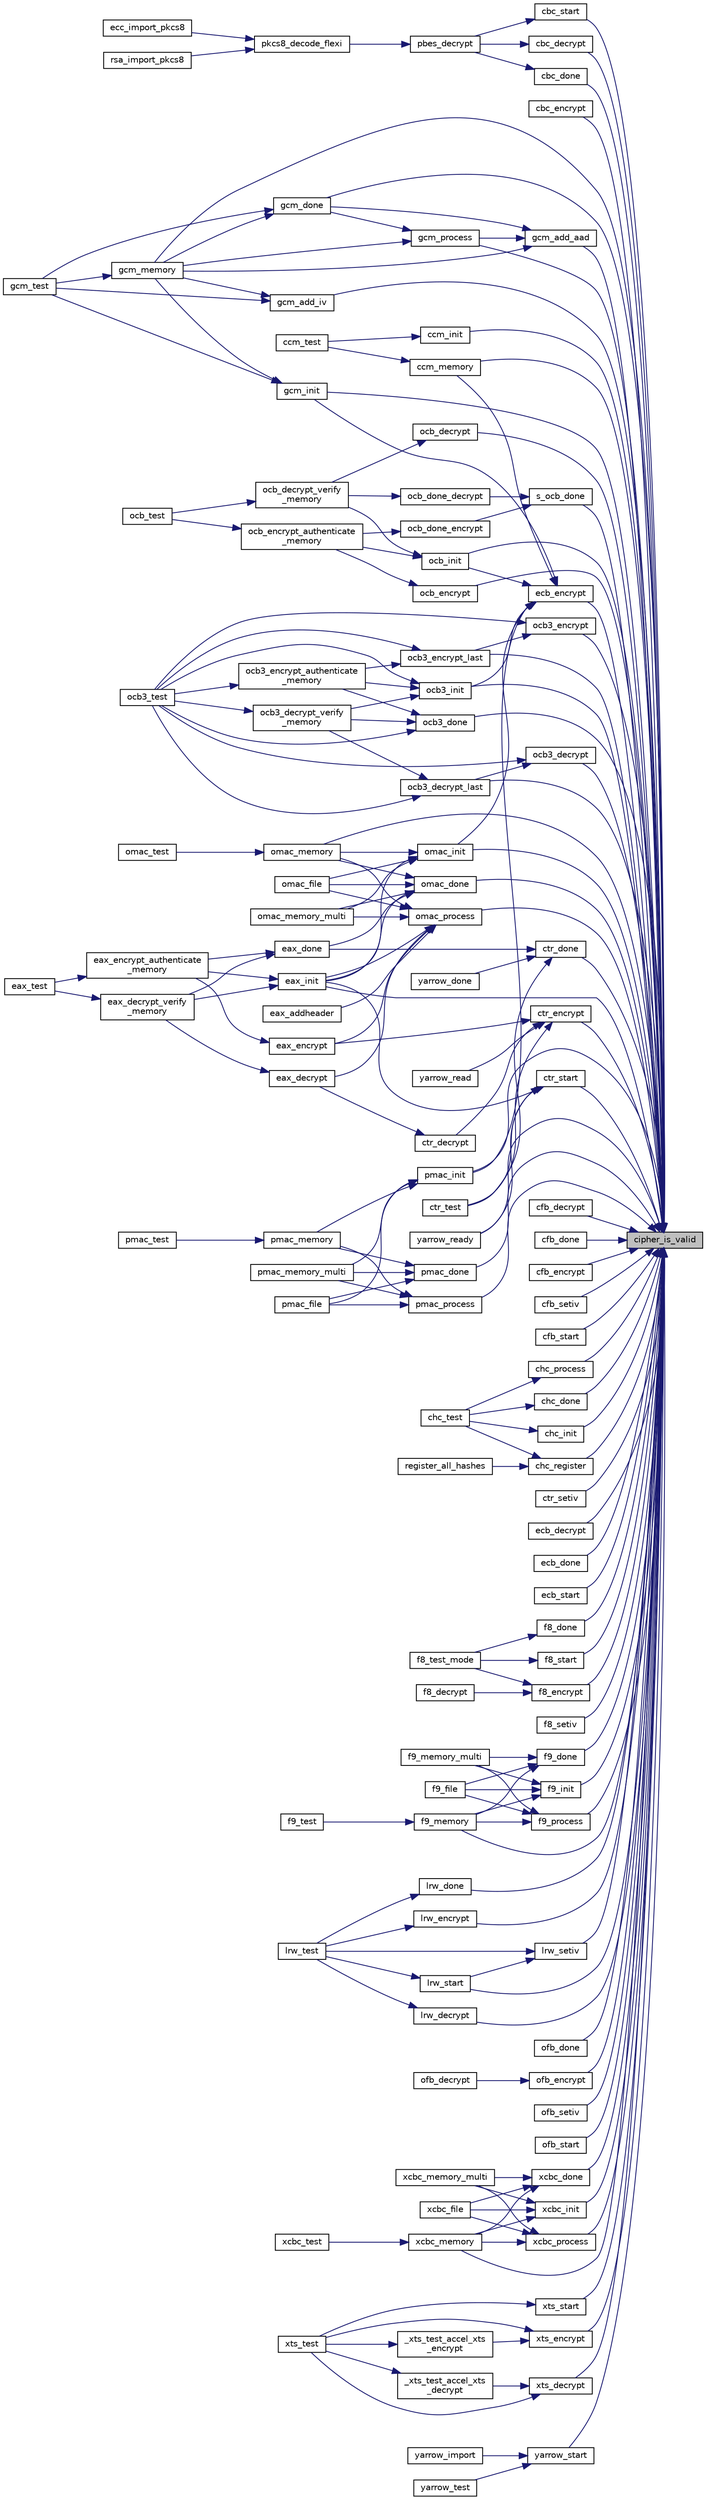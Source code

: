 digraph "cipher_is_valid"
{
 // LATEX_PDF_SIZE
  edge [fontname="Helvetica",fontsize="10",labelfontname="Helvetica",labelfontsize="10"];
  node [fontname="Helvetica",fontsize="10",shape=record];
  rankdir="RL";
  Node1 [label="cipher_is_valid",height=0.2,width=0.4,color="black", fillcolor="grey75", style="filled", fontcolor="black",tooltip=" "];
  Node1 -> Node2 [dir="back",color="midnightblue",fontsize="10",style="solid"];
  Node2 [label="cbc_decrypt",height=0.2,width=0.4,color="black", fillcolor="white", style="filled",URL="$cbc__decrypt_8c.html#a370774a78d86e94ee3dee504dc15773f",tooltip="CBC decrypt."];
  Node2 -> Node3 [dir="back",color="midnightblue",fontsize="10",style="solid"];
  Node3 [label="pbes_decrypt",height=0.2,width=0.4,color="black", fillcolor="white", style="filled",URL="$pbes_8c.html#a7df0f8ba7d5d6b9752a7bb9c5e3f7081",tooltip="Decrypt Data encrypted via either PBES1 or PBES2."];
  Node3 -> Node4 [dir="back",color="midnightblue",fontsize="10",style="solid"];
  Node4 [label="pkcs8_decode_flexi",height=0.2,width=0.4,color="black", fillcolor="white", style="filled",URL="$pkcs8__decode__flexi_8c.html#a1b0d8fcf234d94638b2554ccea725003",tooltip="PKCS#8 decrypt if necessary & flexi-decode."];
  Node4 -> Node5 [dir="back",color="midnightblue",fontsize="10",style="solid"];
  Node5 [label="ecc_import_pkcs8",height=0.2,width=0.4,color="black", fillcolor="white", style="filled",URL="$ecc__import__pkcs8_8c.html#a0f0e747f119685eee3cc412f4480c52e",tooltip=" "];
  Node4 -> Node6 [dir="back",color="midnightblue",fontsize="10",style="solid"];
  Node6 [label="rsa_import_pkcs8",height=0.2,width=0.4,color="black", fillcolor="white", style="filled",URL="$rsa__import__pkcs8_8c.html#a3d44c6233a326316f7fb01c9d834fad4",tooltip="Import an RSAPublicKey or RSAPrivateKey in PKCS#8 format."];
  Node1 -> Node7 [dir="back",color="midnightblue",fontsize="10",style="solid"];
  Node7 [label="cbc_done",height=0.2,width=0.4,color="black", fillcolor="white", style="filled",URL="$cbc__done_8c.html#a13f57f4d9801877029527e4ad3a2dd5f",tooltip="Terminate the chain."];
  Node7 -> Node3 [dir="back",color="midnightblue",fontsize="10",style="solid"];
  Node1 -> Node8 [dir="back",color="midnightblue",fontsize="10",style="solid"];
  Node8 [label="cbc_encrypt",height=0.2,width=0.4,color="black", fillcolor="white", style="filled",URL="$cbc__encrypt_8c.html#a14881cd79d75314385a5c34a6a11e3be",tooltip="CBC encrypt."];
  Node1 -> Node9 [dir="back",color="midnightblue",fontsize="10",style="solid"];
  Node9 [label="cbc_start",height=0.2,width=0.4,color="black", fillcolor="white", style="filled",URL="$cbc__start_8c.html#abba6632aa97f200faf29cdb7f5d99eee",tooltip="Initialize a CBC context."];
  Node9 -> Node3 [dir="back",color="midnightblue",fontsize="10",style="solid"];
  Node1 -> Node10 [dir="back",color="midnightblue",fontsize="10",style="solid"];
  Node10 [label="ccm_init",height=0.2,width=0.4,color="black", fillcolor="white", style="filled",URL="$ccm__init_8c.html#a23e25e4c7b06cafb883ffc6ea4217a31",tooltip="Initialize a CCM state."];
  Node10 -> Node11 [dir="back",color="midnightblue",fontsize="10",style="solid"];
  Node11 [label="ccm_test",height=0.2,width=0.4,color="black", fillcolor="white", style="filled",URL="$ccm__test_8c.html#af02fbfac6da1b71a49ad14537796b006",tooltip=" "];
  Node1 -> Node12 [dir="back",color="midnightblue",fontsize="10",style="solid"];
  Node12 [label="ccm_memory",height=0.2,width=0.4,color="black", fillcolor="white", style="filled",URL="$ccm__memory_8c.html#acdd7923e6aee8984662ed5000dc2d7fe",tooltip="CCM encrypt/decrypt and produce an authentication tag."];
  Node12 -> Node11 [dir="back",color="midnightblue",fontsize="10",style="solid"];
  Node1 -> Node13 [dir="back",color="midnightblue",fontsize="10",style="solid"];
  Node13 [label="cfb_decrypt",height=0.2,width=0.4,color="black", fillcolor="white", style="filled",URL="$cfb__decrypt_8c.html#a2b63a9c5e540b848638b50ecdd6ea7f6",tooltip="CFB decrypt."];
  Node1 -> Node14 [dir="back",color="midnightblue",fontsize="10",style="solid"];
  Node14 [label="cfb_done",height=0.2,width=0.4,color="black", fillcolor="white", style="filled",URL="$cfb__done_8c.html#a4baee96cc4fb6fb17510e25b3156a73b",tooltip="Terminate the chain."];
  Node1 -> Node15 [dir="back",color="midnightblue",fontsize="10",style="solid"];
  Node15 [label="cfb_encrypt",height=0.2,width=0.4,color="black", fillcolor="white", style="filled",URL="$cfb__encrypt_8c.html#af45d4b8a5b3f389febfb4f101ca74c28",tooltip="CFB encrypt."];
  Node1 -> Node16 [dir="back",color="midnightblue",fontsize="10",style="solid"];
  Node16 [label="cfb_setiv",height=0.2,width=0.4,color="black", fillcolor="white", style="filled",URL="$cfb__setiv_8c.html#ac769cf4ca105e4df9c630920d4f8838f",tooltip="Set an initialization vector."];
  Node1 -> Node17 [dir="back",color="midnightblue",fontsize="10",style="solid"];
  Node17 [label="cfb_start",height=0.2,width=0.4,color="black", fillcolor="white", style="filled",URL="$cfb__start_8c.html#a8336cb0df2f40a6b93843808b6626553",tooltip="Initialize a CFB context."];
  Node1 -> Node18 [dir="back",color="midnightblue",fontsize="10",style="solid"];
  Node18 [label="chc_done",height=0.2,width=0.4,color="black", fillcolor="white", style="filled",URL="$chc_8c.html#a6c643b9e5929a5ce3426410fd4eceb59",tooltip="Terminate the hash to get the digest."];
  Node18 -> Node19 [dir="back",color="midnightblue",fontsize="10",style="solid"];
  Node19 [label="chc_test",height=0.2,width=0.4,color="black", fillcolor="white", style="filled",URL="$chc_8c.html#a1467e832993ba079f27160687745fdcd",tooltip="Self-test the hash."];
  Node1 -> Node20 [dir="back",color="midnightblue",fontsize="10",style="solid"];
  Node20 [label="chc_init",height=0.2,width=0.4,color="black", fillcolor="white", style="filled",URL="$chc_8c.html#aa2b49244a7f42e648b80c07e443b31c7",tooltip="Initialize the hash state."];
  Node20 -> Node19 [dir="back",color="midnightblue",fontsize="10",style="solid"];
  Node1 -> Node21 [dir="back",color="midnightblue",fontsize="10",style="solid"];
  Node21 [label="chc_process",height=0.2,width=0.4,color="black", fillcolor="white", style="filled",URL="$chc_8c.html#a4f153764eb37ed479ab5e362196a57a1",tooltip="Process a block of memory though the hash."];
  Node21 -> Node19 [dir="back",color="midnightblue",fontsize="10",style="solid"];
  Node1 -> Node22 [dir="back",color="midnightblue",fontsize="10",style="solid"];
  Node22 [label="chc_register",height=0.2,width=0.4,color="black", fillcolor="white", style="filled",URL="$chc_8c.html#a3f5fb5f884cb2e504af6b4d56db93f85",tooltip="Initialize the CHC state with a given cipher."];
  Node22 -> Node19 [dir="back",color="midnightblue",fontsize="10",style="solid"];
  Node22 -> Node23 [dir="back",color="midnightblue",fontsize="10",style="solid"];
  Node23 [label="register_all_hashes",height=0.2,width=0.4,color="black", fillcolor="white", style="filled",URL="$crypt__register__all__hashes_8c.html#a646235ec81bef5215708a56a23e43874",tooltip=" "];
  Node1 -> Node24 [dir="back",color="midnightblue",fontsize="10",style="solid"];
  Node24 [label="ctr_done",height=0.2,width=0.4,color="black", fillcolor="white", style="filled",URL="$ctr__done_8c.html#aa8082f961208812c0c203fdd8d75de96",tooltip="Terminate the chain."];
  Node24 -> Node25 [dir="back",color="midnightblue",fontsize="10",style="solid"];
  Node25 [label="eax_done",height=0.2,width=0.4,color="black", fillcolor="white", style="filled",URL="$eax__done_8c.html#ad8e287fe7144dae9e4eac1e755d973cf",tooltip="Terminate an EAX session and get the tag."];
  Node25 -> Node26 [dir="back",color="midnightblue",fontsize="10",style="solid"];
  Node26 [label="eax_decrypt_verify\l_memory",height=0.2,width=0.4,color="black", fillcolor="white", style="filled",URL="$eax__decrypt__verify__memory_8c.html#ab4d3f7a8561cc2cbce16949a1ee0d00c",tooltip="Decrypt a block of memory and verify the provided MAC tag with EAX."];
  Node26 -> Node27 [dir="back",color="midnightblue",fontsize="10",style="solid"];
  Node27 [label="eax_test",height=0.2,width=0.4,color="black", fillcolor="white", style="filled",URL="$eax__test_8c.html#a9e708c531b1c375a3d086f43a192c455",tooltip="Test the EAX implementation."];
  Node25 -> Node28 [dir="back",color="midnightblue",fontsize="10",style="solid"];
  Node28 [label="eax_encrypt_authenticate\l_memory",height=0.2,width=0.4,color="black", fillcolor="white", style="filled",URL="$eax__encrypt__authenticate__memory_8c.html#ae398a749e5591537487ab93b4a9fec24",tooltip="EAX encrypt and produce an authentication tag."];
  Node28 -> Node27 [dir="back",color="midnightblue",fontsize="10",style="solid"];
  Node24 -> Node29 [dir="back",color="midnightblue",fontsize="10",style="solid"];
  Node29 [label="ctr_test",height=0.2,width=0.4,color="black", fillcolor="white", style="filled",URL="$ctr__test_8c.html#a32abd18f150379219d48de1a9ce18efb",tooltip=" "];
  Node24 -> Node30 [dir="back",color="midnightblue",fontsize="10",style="solid"];
  Node30 [label="yarrow_done",height=0.2,width=0.4,color="black", fillcolor="white", style="filled",URL="$yarrow_8c.html#ae80fcc4462e01b12838abc41c4484977",tooltip="Terminate the PRNG."];
  Node1 -> Node31 [dir="back",color="midnightblue",fontsize="10",style="solid"];
  Node31 [label="ctr_encrypt",height=0.2,width=0.4,color="black", fillcolor="white", style="filled",URL="$ctr__encrypt_8c.html#af42c91e4fb7f9aa679399e44e632ae44",tooltip="CTR encrypt."];
  Node31 -> Node32 [dir="back",color="midnightblue",fontsize="10",style="solid"];
  Node32 [label="eax_encrypt",height=0.2,width=0.4,color="black", fillcolor="white", style="filled",URL="$eax__encrypt_8c.html#a4c2033e156115547075152c7a45c2957",tooltip="Encrypt with EAX a block of data."];
  Node32 -> Node28 [dir="back",color="midnightblue",fontsize="10",style="solid"];
  Node31 -> Node33 [dir="back",color="midnightblue",fontsize="10",style="solid"];
  Node33 [label="ctr_decrypt",height=0.2,width=0.4,color="black", fillcolor="white", style="filled",URL="$ctr__decrypt_8c.html#a3c4d6f741fd106ec8abd6e0bd1594e43",tooltip="CTR decrypt."];
  Node33 -> Node34 [dir="back",color="midnightblue",fontsize="10",style="solid"];
  Node34 [label="eax_decrypt",height=0.2,width=0.4,color="black", fillcolor="white", style="filled",URL="$eax__decrypt_8c.html#a7127cf7831b1dc9709d63c026a078b6a",tooltip="Decrypt data with the EAX protocol."];
  Node34 -> Node26 [dir="back",color="midnightblue",fontsize="10",style="solid"];
  Node31 -> Node29 [dir="back",color="midnightblue",fontsize="10",style="solid"];
  Node31 -> Node35 [dir="back",color="midnightblue",fontsize="10",style="solid"];
  Node35 [label="yarrow_read",height=0.2,width=0.4,color="black", fillcolor="white", style="filled",URL="$yarrow_8c.html#a5862f58992cc389f85948ae36c89cd72",tooltip="Read from the PRNG."];
  Node1 -> Node36 [dir="back",color="midnightblue",fontsize="10",style="solid"];
  Node36 [label="ctr_setiv",height=0.2,width=0.4,color="black", fillcolor="white", style="filled",URL="$ctr__setiv_8c.html#a84d3996d231ac6722cd78c6021ee494b",tooltip="Set an initialization vector."];
  Node1 -> Node37 [dir="back",color="midnightblue",fontsize="10",style="solid"];
  Node37 [label="ctr_start",height=0.2,width=0.4,color="black", fillcolor="white", style="filled",URL="$ctr__start_8c.html#a8663bae8fb1af7659b5d8e9190fc189f",tooltip="Initialize a CTR context."];
  Node37 -> Node38 [dir="back",color="midnightblue",fontsize="10",style="solid"];
  Node38 [label="eax_init",height=0.2,width=0.4,color="black", fillcolor="white", style="filled",URL="$eax__init_8c.html#ac35fd0cc9f76c2e8052efb3c22f1559c",tooltip="Initialized an EAX state."];
  Node38 -> Node26 [dir="back",color="midnightblue",fontsize="10",style="solid"];
  Node38 -> Node28 [dir="back",color="midnightblue",fontsize="10",style="solid"];
  Node37 -> Node29 [dir="back",color="midnightblue",fontsize="10",style="solid"];
  Node37 -> Node39 [dir="back",color="midnightblue",fontsize="10",style="solid"];
  Node39 [label="yarrow_ready",height=0.2,width=0.4,color="black", fillcolor="white", style="filled",URL="$yarrow_8c.html#a3be1b7af5fa03c4f9385bfaa97fb6402",tooltip="Make the PRNG ready to read from."];
  Node1 -> Node38 [dir="back",color="midnightblue",fontsize="10",style="solid"];
  Node1 -> Node40 [dir="back",color="midnightblue",fontsize="10",style="solid"];
  Node40 [label="ecb_decrypt",height=0.2,width=0.4,color="black", fillcolor="white", style="filled",URL="$ecb__decrypt_8c.html#a9de0df7e24e885f110ffcfd554466d5d",tooltip="ECB decrypt."];
  Node1 -> Node41 [dir="back",color="midnightblue",fontsize="10",style="solid"];
  Node41 [label="ecb_done",height=0.2,width=0.4,color="black", fillcolor="white", style="filled",URL="$ecb__done_8c.html#a7c9ea3d7cbca89ee77bed6446ee44585",tooltip="Terminate the chain."];
  Node1 -> Node42 [dir="back",color="midnightblue",fontsize="10",style="solid"];
  Node42 [label="ecb_encrypt",height=0.2,width=0.4,color="black", fillcolor="white", style="filled",URL="$ecb__encrypt_8c.html#affdcc93fca272998e2545fcabac4e7f0",tooltip="ECB encrypt."];
  Node42 -> Node12 [dir="back",color="midnightblue",fontsize="10",style="solid"];
  Node42 -> Node43 [dir="back",color="midnightblue",fontsize="10",style="solid"];
  Node43 [label="gcm_init",height=0.2,width=0.4,color="black", fillcolor="white", style="filled",URL="$gcm__init_8c.html#aa8fa50bfa0ec8b07b363dbe7cbab7339",tooltip="Initialize a GCM state."];
  Node43 -> Node44 [dir="back",color="midnightblue",fontsize="10",style="solid"];
  Node44 [label="gcm_memory",height=0.2,width=0.4,color="black", fillcolor="white", style="filled",URL="$gcm__memory_8c.html#a43d9862e1013606d01bab2c57fef74f5",tooltip="Process an entire GCM packet in one call."];
  Node44 -> Node45 [dir="back",color="midnightblue",fontsize="10",style="solid"];
  Node45 [label="gcm_test",height=0.2,width=0.4,color="black", fillcolor="white", style="filled",URL="$gcm__test_8c.html#ae36c8eb6c2964df7e386f5f73bded5e7",tooltip="Test the GCM code."];
  Node43 -> Node45 [dir="back",color="midnightblue",fontsize="10",style="solid"];
  Node42 -> Node46 [dir="back",color="midnightblue",fontsize="10",style="solid"];
  Node46 [label="ocb_init",height=0.2,width=0.4,color="black", fillcolor="white", style="filled",URL="$ocb__init_8c.html#a3c0eb0dbcf72f41b0455237adc8d967b",tooltip="Initialize an OCB context."];
  Node46 -> Node47 [dir="back",color="midnightblue",fontsize="10",style="solid"];
  Node47 [label="ocb_decrypt_verify\l_memory",height=0.2,width=0.4,color="black", fillcolor="white", style="filled",URL="$ocb__decrypt__verify__memory_8c.html#a54a8c51becc57a9eded7c6da4479ac10",tooltip="Decrypt and compare the tag with OCB."];
  Node47 -> Node48 [dir="back",color="midnightblue",fontsize="10",style="solid"];
  Node48 [label="ocb_test",height=0.2,width=0.4,color="black", fillcolor="white", style="filled",URL="$ocb__test_8c.html#afbc7c6139aaabac9146afff688bafbb9",tooltip="Test the OCB protocol."];
  Node46 -> Node49 [dir="back",color="midnightblue",fontsize="10",style="solid"];
  Node49 [label="ocb_encrypt_authenticate\l_memory",height=0.2,width=0.4,color="black", fillcolor="white", style="filled",URL="$ocb__encrypt__authenticate__memory_8c.html#a6dc818f74acf81f66cd2f25b5f0024b6",tooltip="Encrypt and generate an authentication code for a buffer of memory."];
  Node49 -> Node48 [dir="back",color="midnightblue",fontsize="10",style="solid"];
  Node42 -> Node50 [dir="back",color="midnightblue",fontsize="10",style="solid"];
  Node50 [label="ocb3_init",height=0.2,width=0.4,color="black", fillcolor="white", style="filled",URL="$ocb3__init_8c.html#aa623e20f84ca5fe394f7bd209d4da177",tooltip="Initialize an OCB context."];
  Node50 -> Node51 [dir="back",color="midnightblue",fontsize="10",style="solid"];
  Node51 [label="ocb3_decrypt_verify\l_memory",height=0.2,width=0.4,color="black", fillcolor="white", style="filled",URL="$ocb3__decrypt__verify__memory_8c.html#aaa794cde472d6ae35c5d0cf68842860d",tooltip="Decrypt and compare the tag with OCB."];
  Node51 -> Node52 [dir="back",color="midnightblue",fontsize="10",style="solid"];
  Node52 [label="ocb3_test",height=0.2,width=0.4,color="black", fillcolor="white", style="filled",URL="$ocb3__test_8c.html#afafd01785264b534d0ef8efb9fe530ef",tooltip="Test the OCB protocol."];
  Node50 -> Node53 [dir="back",color="midnightblue",fontsize="10",style="solid"];
  Node53 [label="ocb3_encrypt_authenticate\l_memory",height=0.2,width=0.4,color="black", fillcolor="white", style="filled",URL="$ocb3__encrypt__authenticate__memory_8c.html#a4f2509ac5594dc6dcead8ac840a30b91",tooltip="Encrypt and generate an authentication code for a buffer of memory."];
  Node53 -> Node52 [dir="back",color="midnightblue",fontsize="10",style="solid"];
  Node50 -> Node52 [dir="back",color="midnightblue",fontsize="10",style="solid"];
  Node42 -> Node54 [dir="back",color="midnightblue",fontsize="10",style="solid"];
  Node54 [label="omac_init",height=0.2,width=0.4,color="black", fillcolor="white", style="filled",URL="$omac__init_8c.html#a54f34070eb08f0037eb0efab37207794",tooltip="Initialize an OMAC state."];
  Node54 -> Node38 [dir="back",color="midnightblue",fontsize="10",style="solid"];
  Node54 -> Node55 [dir="back",color="midnightblue",fontsize="10",style="solid"];
  Node55 [label="omac_file",height=0.2,width=0.4,color="black", fillcolor="white", style="filled",URL="$omac__file_8c.html#ae07518003313f8328d564265c4d0c8d4",tooltip="OMAC a file."];
  Node54 -> Node56 [dir="back",color="midnightblue",fontsize="10",style="solid"];
  Node56 [label="omac_memory",height=0.2,width=0.4,color="black", fillcolor="white", style="filled",URL="$omac__memory_8c.html#a22ca5d123fefe8922e9491f5a0e122a2",tooltip="OMAC a block of memory."];
  Node56 -> Node57 [dir="back",color="midnightblue",fontsize="10",style="solid"];
  Node57 [label="omac_test",height=0.2,width=0.4,color="black", fillcolor="white", style="filled",URL="$omac__test_8c.html#abdcfbca1800d6a3b577b7c6ec0838a48",tooltip="Test the OMAC setup."];
  Node54 -> Node58 [dir="back",color="midnightblue",fontsize="10",style="solid"];
  Node58 [label="omac_memory_multi",height=0.2,width=0.4,color="black", fillcolor="white", style="filled",URL="$omac__memory__multi_8c.html#a85ff42c47901f5e541ab842f92e09895",tooltip="OMAC multiple blocks of memory."];
  Node42 -> Node59 [dir="back",color="midnightblue",fontsize="10",style="solid"];
  Node59 [label="pmac_init",height=0.2,width=0.4,color="black", fillcolor="white", style="filled",URL="$pmac__init_8c.html#a2cc36e2064ee6f365143f6f51083de9a",tooltip="Initialize a PMAC state."];
  Node59 -> Node60 [dir="back",color="midnightblue",fontsize="10",style="solid"];
  Node60 [label="pmac_file",height=0.2,width=0.4,color="black", fillcolor="white", style="filled",URL="$pmac__file_8c.html#ad75fb94bd003732c44d943868d583547",tooltip="PMAC a file."];
  Node59 -> Node61 [dir="back",color="midnightblue",fontsize="10",style="solid"];
  Node61 [label="pmac_memory",height=0.2,width=0.4,color="black", fillcolor="white", style="filled",URL="$pmac__memory_8c.html#ac738727243b64548af367c19dfee535c",tooltip="PMAC a block of memory."];
  Node61 -> Node62 [dir="back",color="midnightblue",fontsize="10",style="solid"];
  Node62 [label="pmac_test",height=0.2,width=0.4,color="black", fillcolor="white", style="filled",URL="$pmac__test_8c.html#a25c3fac912755621e400e5b51f46ca23",tooltip="Test the LTC_OMAC implementation."];
  Node59 -> Node63 [dir="back",color="midnightblue",fontsize="10",style="solid"];
  Node63 [label="pmac_memory_multi",height=0.2,width=0.4,color="black", fillcolor="white", style="filled",URL="$pmac__memory__multi_8c.html#a1de02e9aa8851625d40265b30c639369",tooltip="PMAC multiple blocks of memory."];
  Node1 -> Node64 [dir="back",color="midnightblue",fontsize="10",style="solid"];
  Node64 [label="ecb_start",height=0.2,width=0.4,color="black", fillcolor="white", style="filled",URL="$ecb__start_8c.html#a81ca5485007e3adc41c1ba76341bc167",tooltip="Initialize a ECB context."];
  Node1 -> Node65 [dir="back",color="midnightblue",fontsize="10",style="solid"];
  Node65 [label="f8_done",height=0.2,width=0.4,color="black", fillcolor="white", style="filled",URL="$f8__done_8c.html#a4ab071170d192fc67b5ad3bb1f81e040",tooltip="Terminate the chain."];
  Node65 -> Node66 [dir="back",color="midnightblue",fontsize="10",style="solid"];
  Node66 [label="f8_test_mode",height=0.2,width=0.4,color="black", fillcolor="white", style="filled",URL="$f8__test__mode_8c.html#ad65a1bfd03de46011299df002fd60d33",tooltip=" "];
  Node1 -> Node67 [dir="back",color="midnightblue",fontsize="10",style="solid"];
  Node67 [label="f8_encrypt",height=0.2,width=0.4,color="black", fillcolor="white", style="filled",URL="$f8__encrypt_8c.html#ab9fd6d99b51ca455636ab5c46fd057e3",tooltip="F8 encrypt."];
  Node67 -> Node68 [dir="back",color="midnightblue",fontsize="10",style="solid"];
  Node68 [label="f8_decrypt",height=0.2,width=0.4,color="black", fillcolor="white", style="filled",URL="$f8__decrypt_8c.html#a38caf267aa4f5dddbc5cb36d230b5238",tooltip="F8 decrypt."];
  Node67 -> Node66 [dir="back",color="midnightblue",fontsize="10",style="solid"];
  Node1 -> Node69 [dir="back",color="midnightblue",fontsize="10",style="solid"];
  Node69 [label="f8_setiv",height=0.2,width=0.4,color="black", fillcolor="white", style="filled",URL="$f8__setiv_8c.html#af2e80d01cc9c79367815123466cb14ca",tooltip="Set an initialization vector."];
  Node1 -> Node70 [dir="back",color="midnightblue",fontsize="10",style="solid"];
  Node70 [label="f8_start",height=0.2,width=0.4,color="black", fillcolor="white", style="filled",URL="$f8__start_8c.html#a99e5ee7a6073e8097187ac64bfb6f039",tooltip="Initialize an F8 context."];
  Node70 -> Node66 [dir="back",color="midnightblue",fontsize="10",style="solid"];
  Node1 -> Node71 [dir="back",color="midnightblue",fontsize="10",style="solid"];
  Node71 [label="f9_done",height=0.2,width=0.4,color="black", fillcolor="white", style="filled",URL="$f9__done_8c.html#a4ddef8a69a1679483d24bce59382fc49",tooltip="Terminate the f9-MAC state."];
  Node71 -> Node72 [dir="back",color="midnightblue",fontsize="10",style="solid"];
  Node72 [label="f9_file",height=0.2,width=0.4,color="black", fillcolor="white", style="filled",URL="$f9__file_8c.html#a4c1ea12d1c638f066c93908a118ec404",tooltip="f9 a file"];
  Node71 -> Node73 [dir="back",color="midnightblue",fontsize="10",style="solid"];
  Node73 [label="f9_memory",height=0.2,width=0.4,color="black", fillcolor="white", style="filled",URL="$f9__memory_8c.html#a8d8a8a7f9014e8b36484d2c992e9eb10",tooltip="f9-MAC a block of memory"];
  Node73 -> Node74 [dir="back",color="midnightblue",fontsize="10",style="solid"];
  Node74 [label="f9_test",height=0.2,width=0.4,color="black", fillcolor="white", style="filled",URL="$f9__test_8c.html#a4457afc1800916455c35efd9b1acd142",tooltip="Test f9-MAC mode Return CRYPT_OK on succes."];
  Node71 -> Node75 [dir="back",color="midnightblue",fontsize="10",style="solid"];
  Node75 [label="f9_memory_multi",height=0.2,width=0.4,color="black", fillcolor="white", style="filled",URL="$f9__memory__multi_8c.html#a6d3cc7c6511a0e33997084a56a7f191f",tooltip="f9 multiple blocks of memory"];
  Node1 -> Node76 [dir="back",color="midnightblue",fontsize="10",style="solid"];
  Node76 [label="f9_init",height=0.2,width=0.4,color="black", fillcolor="white", style="filled",URL="$f9__init_8c.html#af0036ae18213e2a0405bc02f5920267e",tooltip="Initialize F9-MAC state."];
  Node76 -> Node72 [dir="back",color="midnightblue",fontsize="10",style="solid"];
  Node76 -> Node73 [dir="back",color="midnightblue",fontsize="10",style="solid"];
  Node76 -> Node75 [dir="back",color="midnightblue",fontsize="10",style="solid"];
  Node1 -> Node73 [dir="back",color="midnightblue",fontsize="10",style="solid"];
  Node1 -> Node77 [dir="back",color="midnightblue",fontsize="10",style="solid"];
  Node77 [label="f9_process",height=0.2,width=0.4,color="black", fillcolor="white", style="filled",URL="$f9__process_8c.html#a50ed3b7fde83fe7a2e15fdc8429d0196",tooltip="Process data through f9-MAC."];
  Node77 -> Node72 [dir="back",color="midnightblue",fontsize="10",style="solid"];
  Node77 -> Node73 [dir="back",color="midnightblue",fontsize="10",style="solid"];
  Node77 -> Node75 [dir="back",color="midnightblue",fontsize="10",style="solid"];
  Node1 -> Node78 [dir="back",color="midnightblue",fontsize="10",style="solid"];
  Node78 [label="gcm_add_aad",height=0.2,width=0.4,color="black", fillcolor="white", style="filled",URL="$gcm__add__aad_8c.html#ab9e6297b575f465e9fac3846f22a2bbd",tooltip="Add AAD to the GCM state."];
  Node78 -> Node79 [dir="back",color="midnightblue",fontsize="10",style="solid"];
  Node79 [label="gcm_done",height=0.2,width=0.4,color="black", fillcolor="white", style="filled",URL="$gcm__done_8c.html#a802604cf97f0f3103881fc43bdc060f3",tooltip="Terminate a GCM stream."];
  Node79 -> Node44 [dir="back",color="midnightblue",fontsize="10",style="solid"];
  Node79 -> Node45 [dir="back",color="midnightblue",fontsize="10",style="solid"];
  Node78 -> Node44 [dir="back",color="midnightblue",fontsize="10",style="solid"];
  Node78 -> Node80 [dir="back",color="midnightblue",fontsize="10",style="solid"];
  Node80 [label="gcm_process",height=0.2,width=0.4,color="black", fillcolor="white", style="filled",URL="$gcm__process_8c.html#a9de6ff96ed00a8296355d52b9a2e1ba0",tooltip="Process plaintext/ciphertext through GCM."];
  Node80 -> Node79 [dir="back",color="midnightblue",fontsize="10",style="solid"];
  Node80 -> Node44 [dir="back",color="midnightblue",fontsize="10",style="solid"];
  Node1 -> Node81 [dir="back",color="midnightblue",fontsize="10",style="solid"];
  Node81 [label="gcm_add_iv",height=0.2,width=0.4,color="black", fillcolor="white", style="filled",URL="$gcm__add__iv_8c.html#a05c018a26305857461c773ce2e458fc5",tooltip="Add IV data to the GCM state."];
  Node81 -> Node44 [dir="back",color="midnightblue",fontsize="10",style="solid"];
  Node81 -> Node45 [dir="back",color="midnightblue",fontsize="10",style="solid"];
  Node1 -> Node79 [dir="back",color="midnightblue",fontsize="10",style="solid"];
  Node1 -> Node43 [dir="back",color="midnightblue",fontsize="10",style="solid"];
  Node1 -> Node44 [dir="back",color="midnightblue",fontsize="10",style="solid"];
  Node1 -> Node80 [dir="back",color="midnightblue",fontsize="10",style="solid"];
  Node1 -> Node82 [dir="back",color="midnightblue",fontsize="10",style="solid"];
  Node82 [label="lrw_decrypt",height=0.2,width=0.4,color="black", fillcolor="white", style="filled",URL="$lrw__decrypt_8c.html#ab12400c46f12f2725a1b9ea9ef9879e6",tooltip="LRW decrypt blocks."];
  Node82 -> Node83 [dir="back",color="midnightblue",fontsize="10",style="solid"];
  Node83 [label="lrw_test",height=0.2,width=0.4,color="black", fillcolor="white", style="filled",URL="$lrw__test_8c.html#af231a49d74f9fa4e43f5fd68439979c3",tooltip="Test LRW against specs."];
  Node1 -> Node84 [dir="back",color="midnightblue",fontsize="10",style="solid"];
  Node84 [label="lrw_done",height=0.2,width=0.4,color="black", fillcolor="white", style="filled",URL="$lrw__done_8c.html#aab448c0de2b0a300f318e64077f10a00",tooltip="Terminate a LRW state."];
  Node84 -> Node83 [dir="back",color="midnightblue",fontsize="10",style="solid"];
  Node1 -> Node85 [dir="back",color="midnightblue",fontsize="10",style="solid"];
  Node85 [label="lrw_encrypt",height=0.2,width=0.4,color="black", fillcolor="white", style="filled",URL="$lrw__encrypt_8c.html#a5bc5a7a6312a63b6c590139f152ca177",tooltip="LRW encrypt blocks."];
  Node85 -> Node83 [dir="back",color="midnightblue",fontsize="10",style="solid"];
  Node1 -> Node86 [dir="back",color="midnightblue",fontsize="10",style="solid"];
  Node86 [label="lrw_setiv",height=0.2,width=0.4,color="black", fillcolor="white", style="filled",URL="$lrw__setiv_8c.html#a68082c7057772abce580c72a12eb4f79",tooltip="Set the IV for LRW."];
  Node86 -> Node87 [dir="back",color="midnightblue",fontsize="10",style="solid"];
  Node87 [label="lrw_start",height=0.2,width=0.4,color="black", fillcolor="white", style="filled",URL="$lrw__start_8c.html#a85f429f1430c834c58e4f5cfe75fe12f",tooltip="Initialize the LRW context."];
  Node87 -> Node83 [dir="back",color="midnightblue",fontsize="10",style="solid"];
  Node86 -> Node83 [dir="back",color="midnightblue",fontsize="10",style="solid"];
  Node1 -> Node87 [dir="back",color="midnightblue",fontsize="10",style="solid"];
  Node1 -> Node88 [dir="back",color="midnightblue",fontsize="10",style="solid"];
  Node88 [label="ocb3_decrypt",height=0.2,width=0.4,color="black", fillcolor="white", style="filled",URL="$ocb3__decrypt_8c.html#a1e05e1d91257a5f3e7d94913cd5db9ab",tooltip="Decrypt blocks of ciphertext with OCB."];
  Node88 -> Node89 [dir="back",color="midnightblue",fontsize="10",style="solid"];
  Node89 [label="ocb3_decrypt_last",height=0.2,width=0.4,color="black", fillcolor="white", style="filled",URL="$ocb3__decrypt__last_8c.html#a4aa4fd093bfe61fab5f6fa87bcf98713",tooltip="Finish an OCB (decryption) stream."];
  Node89 -> Node51 [dir="back",color="midnightblue",fontsize="10",style="solid"];
  Node89 -> Node52 [dir="back",color="midnightblue",fontsize="10",style="solid"];
  Node88 -> Node52 [dir="back",color="midnightblue",fontsize="10",style="solid"];
  Node1 -> Node89 [dir="back",color="midnightblue",fontsize="10",style="solid"];
  Node1 -> Node90 [dir="back",color="midnightblue",fontsize="10",style="solid"];
  Node90 [label="ocb3_done",height=0.2,width=0.4,color="black", fillcolor="white", style="filled",URL="$ocb3__done_8c.html#aeec4c3c1decbfde2980246d568c43b1f",tooltip="Finish OCB processing and compute the tag."];
  Node90 -> Node51 [dir="back",color="midnightblue",fontsize="10",style="solid"];
  Node90 -> Node53 [dir="back",color="midnightblue",fontsize="10",style="solid"];
  Node90 -> Node52 [dir="back",color="midnightblue",fontsize="10",style="solid"];
  Node1 -> Node91 [dir="back",color="midnightblue",fontsize="10",style="solid"];
  Node91 [label="ocb3_encrypt",height=0.2,width=0.4,color="black", fillcolor="white", style="filled",URL="$ocb3__encrypt_8c.html#a0e9e87fe853d64959bd70533d1952bfa",tooltip="Encrypt blocks of data with OCB."];
  Node91 -> Node92 [dir="back",color="midnightblue",fontsize="10",style="solid"];
  Node92 [label="ocb3_encrypt_last",height=0.2,width=0.4,color="black", fillcolor="white", style="filled",URL="$ocb3__encrypt__last_8c.html#a7059d3b0e1618f0f4dd88b6314830ba6",tooltip="Finish an OCB (encryption) stream."];
  Node92 -> Node53 [dir="back",color="midnightblue",fontsize="10",style="solid"];
  Node92 -> Node52 [dir="back",color="midnightblue",fontsize="10",style="solid"];
  Node91 -> Node52 [dir="back",color="midnightblue",fontsize="10",style="solid"];
  Node1 -> Node92 [dir="back",color="midnightblue",fontsize="10",style="solid"];
  Node1 -> Node50 [dir="back",color="midnightblue",fontsize="10",style="solid"];
  Node1 -> Node93 [dir="back",color="midnightblue",fontsize="10",style="solid"];
  Node93 [label="ocb_decrypt",height=0.2,width=0.4,color="black", fillcolor="white", style="filled",URL="$ocb__decrypt_8c.html#aeaa8219f1336e85eff7fba017ea1d6ef",tooltip="Decrypt a block with OCB."];
  Node93 -> Node47 [dir="back",color="midnightblue",fontsize="10",style="solid"];
  Node1 -> Node94 [dir="back",color="midnightblue",fontsize="10",style="solid"];
  Node94 [label="ocb_encrypt",height=0.2,width=0.4,color="black", fillcolor="white", style="filled",URL="$ocb__encrypt_8c.html#a5b4272f3b7881406e40a13ec05ce5aa2",tooltip="Encrypt a block of data with OCB."];
  Node94 -> Node49 [dir="back",color="midnightblue",fontsize="10",style="solid"];
  Node1 -> Node46 [dir="back",color="midnightblue",fontsize="10",style="solid"];
  Node1 -> Node95 [dir="back",color="midnightblue",fontsize="10",style="solid"];
  Node95 [label="ofb_done",height=0.2,width=0.4,color="black", fillcolor="white", style="filled",URL="$ofb__done_8c.html#a9debcedce414805652f80d3ad4423d84",tooltip="Terminate the chain."];
  Node1 -> Node96 [dir="back",color="midnightblue",fontsize="10",style="solid"];
  Node96 [label="ofb_encrypt",height=0.2,width=0.4,color="black", fillcolor="white", style="filled",URL="$ofb__encrypt_8c.html#ab5455409bdb2ea8ef0ccc2c227161abc",tooltip="OFB encrypt."];
  Node96 -> Node97 [dir="back",color="midnightblue",fontsize="10",style="solid"];
  Node97 [label="ofb_decrypt",height=0.2,width=0.4,color="black", fillcolor="white", style="filled",URL="$ofb__decrypt_8c.html#ae6389c9784d9e59386fca78a48c70410",tooltip="OFB decrypt."];
  Node1 -> Node98 [dir="back",color="midnightblue",fontsize="10",style="solid"];
  Node98 [label="ofb_setiv",height=0.2,width=0.4,color="black", fillcolor="white", style="filled",URL="$ofb__setiv_8c.html#a54190623188fce9f902afe1b1ff93954",tooltip="Set an initialization vector."];
  Node1 -> Node99 [dir="back",color="midnightblue",fontsize="10",style="solid"];
  Node99 [label="ofb_start",height=0.2,width=0.4,color="black", fillcolor="white", style="filled",URL="$ofb__start_8c.html#a64ea65881038cf8642aa80fdf37083b2",tooltip="Initialize a OFB context."];
  Node1 -> Node100 [dir="back",color="midnightblue",fontsize="10",style="solid"];
  Node100 [label="omac_done",height=0.2,width=0.4,color="black", fillcolor="white", style="filled",URL="$omac__done_8c.html#a5dbac1c7d2abe27fa4a3523f65289525",tooltip="Terminate an OMAC stream."];
  Node100 -> Node25 [dir="back",color="midnightblue",fontsize="10",style="solid"];
  Node100 -> Node38 [dir="back",color="midnightblue",fontsize="10",style="solid"];
  Node100 -> Node55 [dir="back",color="midnightblue",fontsize="10",style="solid"];
  Node100 -> Node56 [dir="back",color="midnightblue",fontsize="10",style="solid"];
  Node100 -> Node58 [dir="back",color="midnightblue",fontsize="10",style="solid"];
  Node1 -> Node54 [dir="back",color="midnightblue",fontsize="10",style="solid"];
  Node1 -> Node56 [dir="back",color="midnightblue",fontsize="10",style="solid"];
  Node1 -> Node101 [dir="back",color="midnightblue",fontsize="10",style="solid"];
  Node101 [label="omac_process",height=0.2,width=0.4,color="black", fillcolor="white", style="filled",URL="$omac__process_8c.html#a7d42bf0deb0f7dbdd1637c3f7c21f93e",tooltip="Process data through OMAC."];
  Node101 -> Node102 [dir="back",color="midnightblue",fontsize="10",style="solid"];
  Node102 [label="eax_addheader",height=0.2,width=0.4,color="black", fillcolor="white", style="filled",URL="$eax__addheader_8c.html#a9c7c268f074f11ae9189341965454ecf",tooltip="add header (metadata) to the stream"];
  Node101 -> Node34 [dir="back",color="midnightblue",fontsize="10",style="solid"];
  Node101 -> Node32 [dir="back",color="midnightblue",fontsize="10",style="solid"];
  Node101 -> Node38 [dir="back",color="midnightblue",fontsize="10",style="solid"];
  Node101 -> Node55 [dir="back",color="midnightblue",fontsize="10",style="solid"];
  Node101 -> Node56 [dir="back",color="midnightblue",fontsize="10",style="solid"];
  Node101 -> Node58 [dir="back",color="midnightblue",fontsize="10",style="solid"];
  Node1 -> Node103 [dir="back",color="midnightblue",fontsize="10",style="solid"];
  Node103 [label="pmac_done",height=0.2,width=0.4,color="black", fillcolor="white", style="filled",URL="$pmac__done_8c.html#a28451cb8ae23f8bed3a577b101aac5a0",tooltip=" "];
  Node103 -> Node60 [dir="back",color="midnightblue",fontsize="10",style="solid"];
  Node103 -> Node61 [dir="back",color="midnightblue",fontsize="10",style="solid"];
  Node103 -> Node63 [dir="back",color="midnightblue",fontsize="10",style="solid"];
  Node1 -> Node59 [dir="back",color="midnightblue",fontsize="10",style="solid"];
  Node1 -> Node104 [dir="back",color="midnightblue",fontsize="10",style="solid"];
  Node104 [label="pmac_process",height=0.2,width=0.4,color="black", fillcolor="white", style="filled",URL="$pmac__process_8c.html#a85d97f77425bf5e1ce9a8f9bb1aab059",tooltip="Process data in a PMAC stream."];
  Node104 -> Node60 [dir="back",color="midnightblue",fontsize="10",style="solid"];
  Node104 -> Node61 [dir="back",color="midnightblue",fontsize="10",style="solid"];
  Node104 -> Node63 [dir="back",color="midnightblue",fontsize="10",style="solid"];
  Node1 -> Node105 [dir="back",color="midnightblue",fontsize="10",style="solid"];
  Node105 [label="s_ocb_done",height=0.2,width=0.4,color="black", fillcolor="white", style="filled",URL="$s__ocb__done_8c.html#a0e6dd21746be44a0949d16b9e1ac796d",tooltip="Shared code to finish an OCB stream."];
  Node105 -> Node106 [dir="back",color="midnightblue",fontsize="10",style="solid"];
  Node106 [label="ocb_done_decrypt",height=0.2,width=0.4,color="black", fillcolor="white", style="filled",URL="$ocb__done__decrypt_8c.html#a9f8c7f1d6dd8025f8b4375841707a096",tooltip="Terminate a decrypting OCB state."];
  Node106 -> Node47 [dir="back",color="midnightblue",fontsize="10",style="solid"];
  Node105 -> Node107 [dir="back",color="midnightblue",fontsize="10",style="solid"];
  Node107 [label="ocb_done_encrypt",height=0.2,width=0.4,color="black", fillcolor="white", style="filled",URL="$ocb__done__encrypt_8c.html#aab90ede8c55c4f4a167a26dd2095556e",tooltip="Terminate an encryption OCB state."];
  Node107 -> Node49 [dir="back",color="midnightblue",fontsize="10",style="solid"];
  Node1 -> Node108 [dir="back",color="midnightblue",fontsize="10",style="solid"];
  Node108 [label="xcbc_done",height=0.2,width=0.4,color="black", fillcolor="white", style="filled",URL="$xcbc__done_8c.html#a396b96e5257706bdbc462d17eb3c4276",tooltip="Terminate the XCBC-MAC state."];
  Node108 -> Node109 [dir="back",color="midnightblue",fontsize="10",style="solid"];
  Node109 [label="xcbc_file",height=0.2,width=0.4,color="black", fillcolor="white", style="filled",URL="$xcbc__file_8c.html#ae7e1146329a4421da93ed0590857e232",tooltip="XCBC a file."];
  Node108 -> Node110 [dir="back",color="midnightblue",fontsize="10",style="solid"];
  Node110 [label="xcbc_memory",height=0.2,width=0.4,color="black", fillcolor="white", style="filled",URL="$xcbc__memory_8c.html#a5b34b1c0334478c5bf640ecce5b12f42",tooltip="XCBC-MAC a block of memory."];
  Node110 -> Node111 [dir="back",color="midnightblue",fontsize="10",style="solid"];
  Node111 [label="xcbc_test",height=0.2,width=0.4,color="black", fillcolor="white", style="filled",URL="$xcbc__test_8c.html#a7154e3fde1d58dad1b721962dea2a782",tooltip="Test XCBC-MAC mode Return CRYPT_OK on succes."];
  Node108 -> Node112 [dir="back",color="midnightblue",fontsize="10",style="solid"];
  Node112 [label="xcbc_memory_multi",height=0.2,width=0.4,color="black", fillcolor="white", style="filled",URL="$xcbc__memory__multi_8c.html#a46c4a78219a0eeaaf8be3f599f8a3bba",tooltip="XCBC multiple blocks of memory."];
  Node1 -> Node113 [dir="back",color="midnightblue",fontsize="10",style="solid"];
  Node113 [label="xcbc_init",height=0.2,width=0.4,color="black", fillcolor="white", style="filled",URL="$xcbc__init_8c.html#a7b787dca2813eeaae1e2ebfd1b601d6d",tooltip="Initialize XCBC-MAC state."];
  Node113 -> Node109 [dir="back",color="midnightblue",fontsize="10",style="solid"];
  Node113 -> Node110 [dir="back",color="midnightblue",fontsize="10",style="solid"];
  Node113 -> Node112 [dir="back",color="midnightblue",fontsize="10",style="solid"];
  Node1 -> Node110 [dir="back",color="midnightblue",fontsize="10",style="solid"];
  Node1 -> Node114 [dir="back",color="midnightblue",fontsize="10",style="solid"];
  Node114 [label="xcbc_process",height=0.2,width=0.4,color="black", fillcolor="white", style="filled",URL="$xcbc__process_8c.html#a9f08ee1fd99fd672009fb6beb8cea142",tooltip="Process data through XCBC-MAC."];
  Node114 -> Node109 [dir="back",color="midnightblue",fontsize="10",style="solid"];
  Node114 -> Node110 [dir="back",color="midnightblue",fontsize="10",style="solid"];
  Node114 -> Node112 [dir="back",color="midnightblue",fontsize="10",style="solid"];
  Node1 -> Node115 [dir="back",color="midnightblue",fontsize="10",style="solid"];
  Node115 [label="xts_decrypt",height=0.2,width=0.4,color="black", fillcolor="white", style="filled",URL="$xts__decrypt_8c.html#aeabcddf932f82ff9724fe82c44bb4b7d",tooltip="XTS Decryption."];
  Node115 -> Node116 [dir="back",color="midnightblue",fontsize="10",style="solid"];
  Node116 [label="_xts_test_accel_xts\l_decrypt",height=0.2,width=0.4,color="black", fillcolor="white", style="filled",URL="$xts__test_8c.html#ac6d3b700cb3534684c81d8975c3c1e49",tooltip=" "];
  Node116 -> Node117 [dir="back",color="midnightblue",fontsize="10",style="solid"];
  Node117 [label="xts_test",height=0.2,width=0.4,color="black", fillcolor="white", style="filled",URL="$xts__test_8c.html#a8e893dde81f654451ba645d3a162dc24",tooltip="Source donated by Elliptic Semiconductor Inc (www.ellipticsemi.com) to the LibTom Projects."];
  Node115 -> Node117 [dir="back",color="midnightblue",fontsize="10",style="solid"];
  Node1 -> Node118 [dir="back",color="midnightblue",fontsize="10",style="solid"];
  Node118 [label="xts_encrypt",height=0.2,width=0.4,color="black", fillcolor="white", style="filled",URL="$xts__encrypt_8c.html#a3398bebb10123ed32f4091b6e15cb04c",tooltip="XTS Encryption."];
  Node118 -> Node119 [dir="back",color="midnightblue",fontsize="10",style="solid"];
  Node119 [label="_xts_test_accel_xts\l_encrypt",height=0.2,width=0.4,color="black", fillcolor="white", style="filled",URL="$xts__test_8c.html#a097b3a9b119f5ee53122c2552ef9d70e",tooltip=" "];
  Node119 -> Node117 [dir="back",color="midnightblue",fontsize="10",style="solid"];
  Node118 -> Node117 [dir="back",color="midnightblue",fontsize="10",style="solid"];
  Node1 -> Node120 [dir="back",color="midnightblue",fontsize="10",style="solid"];
  Node120 [label="xts_start",height=0.2,width=0.4,color="black", fillcolor="white", style="filled",URL="$xts__init_8c.html#a3ada94de8100acc3921ad9b1855647bb",tooltip="Source donated by Elliptic Semiconductor Inc (www.ellipticsemi.com) to the LibTom Projects."];
  Node120 -> Node117 [dir="back",color="midnightblue",fontsize="10",style="solid"];
  Node1 -> Node39 [dir="back",color="midnightblue",fontsize="10",style="solid"];
  Node1 -> Node121 [dir="back",color="midnightblue",fontsize="10",style="solid"];
  Node121 [label="yarrow_start",height=0.2,width=0.4,color="black", fillcolor="white", style="filled",URL="$yarrow_8c.html#a4be37aa6e50e66e51a3f0fa0c9fa5ac8",tooltip="Start the PRNG."];
  Node121 -> Node122 [dir="back",color="midnightblue",fontsize="10",style="solid"];
  Node122 [label="yarrow_import",height=0.2,width=0.4,color="black", fillcolor="white", style="filled",URL="$yarrow_8c.html#aa4abeeec501ff7cc5d002bf2ea495865",tooltip="Import a PRNG state."];
  Node121 -> Node123 [dir="back",color="midnightblue",fontsize="10",style="solid"];
  Node123 [label="yarrow_test",height=0.2,width=0.4,color="black", fillcolor="white", style="filled",URL="$yarrow_8c.html#a015eaaca3b133390535d3be2fced5cc1",tooltip="PRNG self-test."];
}
